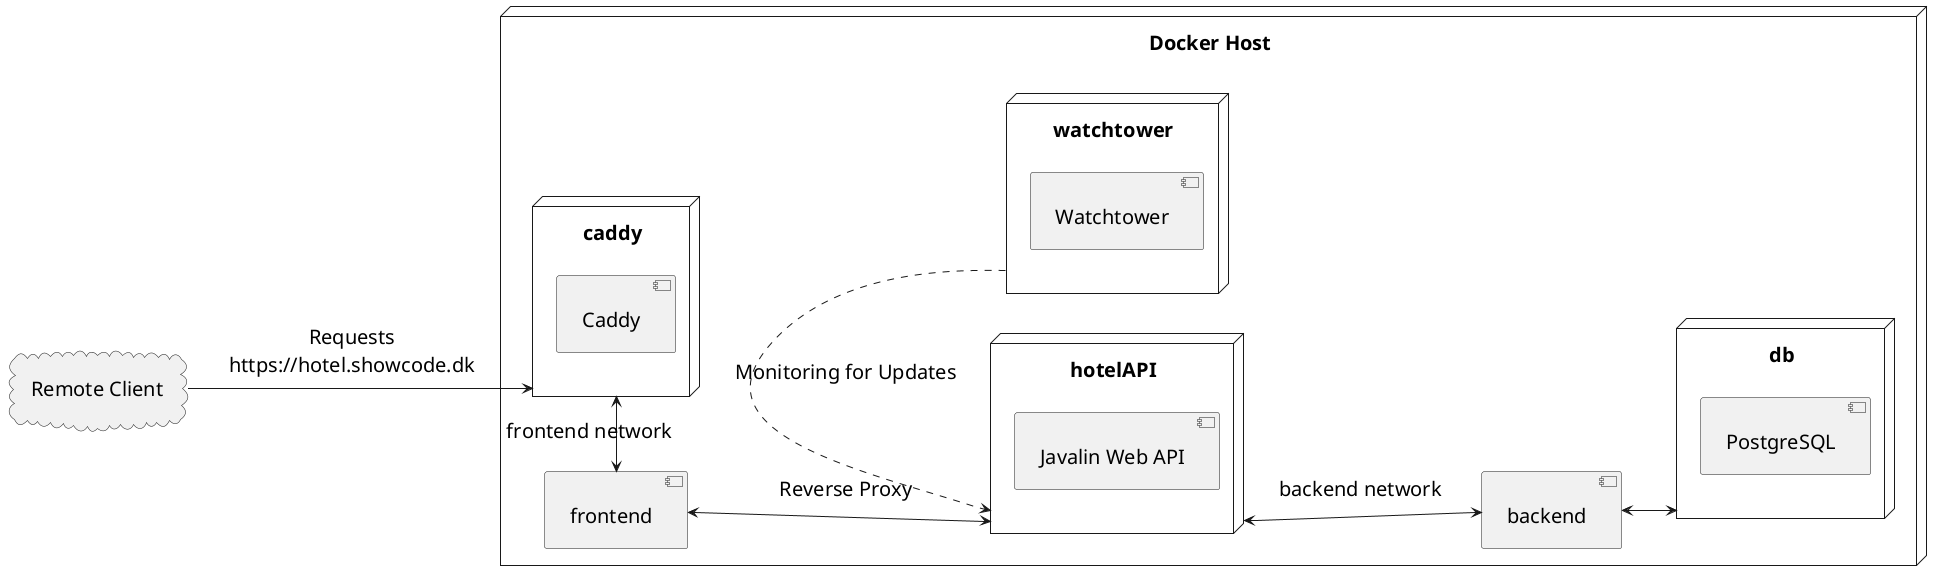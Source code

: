 @startuml
left to right direction
skinparam Padding 10
skinparam DefaultFontSize 20

cloud "Remote Client" as client

node "Docker Host" as docker {

  node "hotelAPI" {
    [Javalin Web API]
  }
  node "db" {
    [PostgreSQL]
  }
  node "watchtower" {
    [Watchtower]
  }
  node "caddy" as caddy {
  [Caddy]
}


' Define Networks

caddy <-right-> [frontend] : frontend network
[frontend] <--> hotelAPI: Reverse Proxy
hotelAPI <--> [backend] : backend network
[backend] <--> db
watchtower .right.> hotelAPI : Monitoring for Updates

' Define Data Flow
}

client --> caddy : "Requests\nhttps://hotel.showcode.dk"

@enduml
